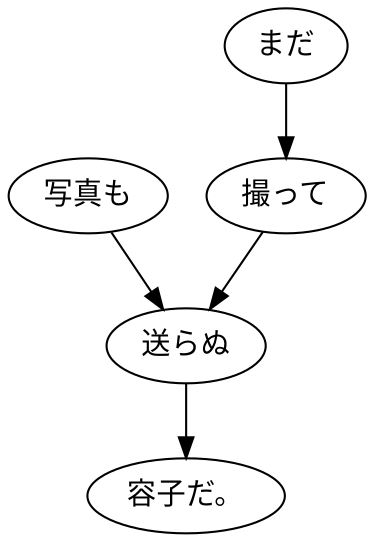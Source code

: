 digraph graph1329 {
	node0 [label="写真も"];
	node1 [label="まだ"];
	node2 [label="撮って"];
	node3 [label="送らぬ"];
	node4 [label="容子だ。"];
	node0 -> node3;
	node1 -> node2;
	node2 -> node3;
	node3 -> node4;
}
